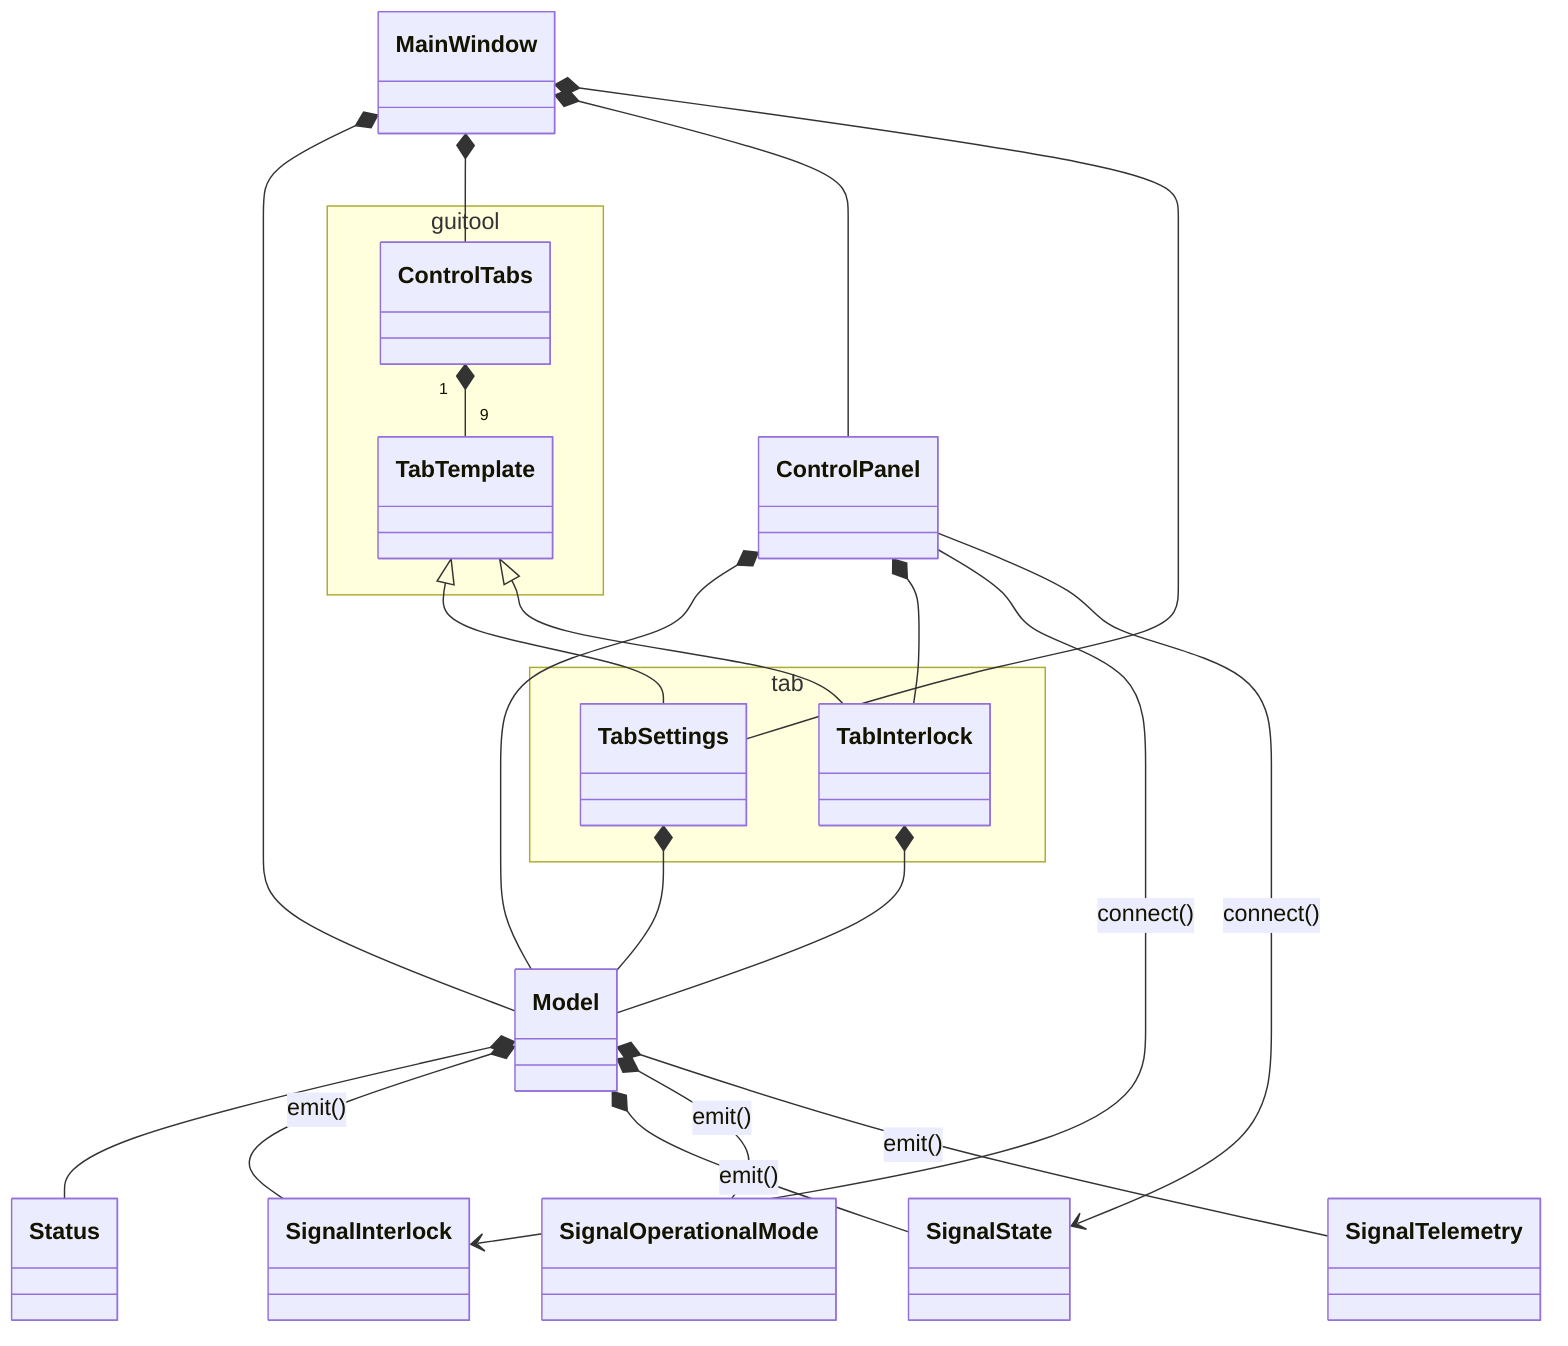 classDiagram

namespace guitool {
  class ControlTabs
  class TabTemplate
}

namespace tab {
  class TabSettings
  class TabInterlock
}

TabTemplate <|-- TabSettings
TabTemplate <|-- TabInterlock

MainWindow *-- Model
MainWindow *-- ControlTabs
MainWindow *-- ControlPanel
MainWindow *-- TabSettings

Model *-- Status
Model *-- SignalInterlock : emit()
Model *-- SignalState : emit()
Model *-- SignalOperationalMode : emit()
Model *-- SignalTelemetry : emit()

ControlPanel *-- Model
ControlPanel *-- TabInterlock
ControlPanel --> SignalInterlock : connect()
ControlPanel --> SignalState : connect()

TabSettings *-- Model
TabInterlock *-- Model

ControlTabs "1" *-- "9" TabTemplate